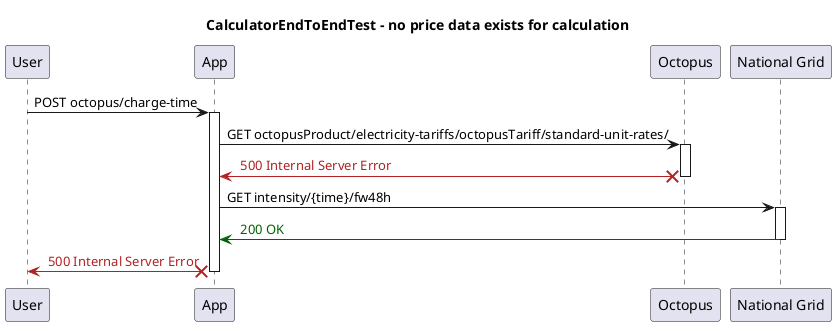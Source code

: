 @startuml
title CalculatorEndToEndTest - no price data exists for calculation
participant "User"
participant "App"
participant "Octopus"
participant "National Grid"
"User" -> "App": POST octopus/charge-time
activate "App"
"App" -> "Octopus": GET octopusProduct/electricity-tariffs/octopusTariff/standard-unit-rates/
activate "Octopus"

"Octopus" X-[#FireBrick]> "App": <color:FireBrick> 500 Internal Server Error
deactivate "Octopus"
"App" -> "National Grid": GET intensity/{time}/fw48h
activate "National Grid"

"National Grid" -[#DarkGreen]> "App": <color:DarkGreen> 200 OK
deactivate "National Grid"
"App" X-[#FireBrick]> "User": <color:FireBrick> 500 Internal Server Error
deactivate "App"
@enduml